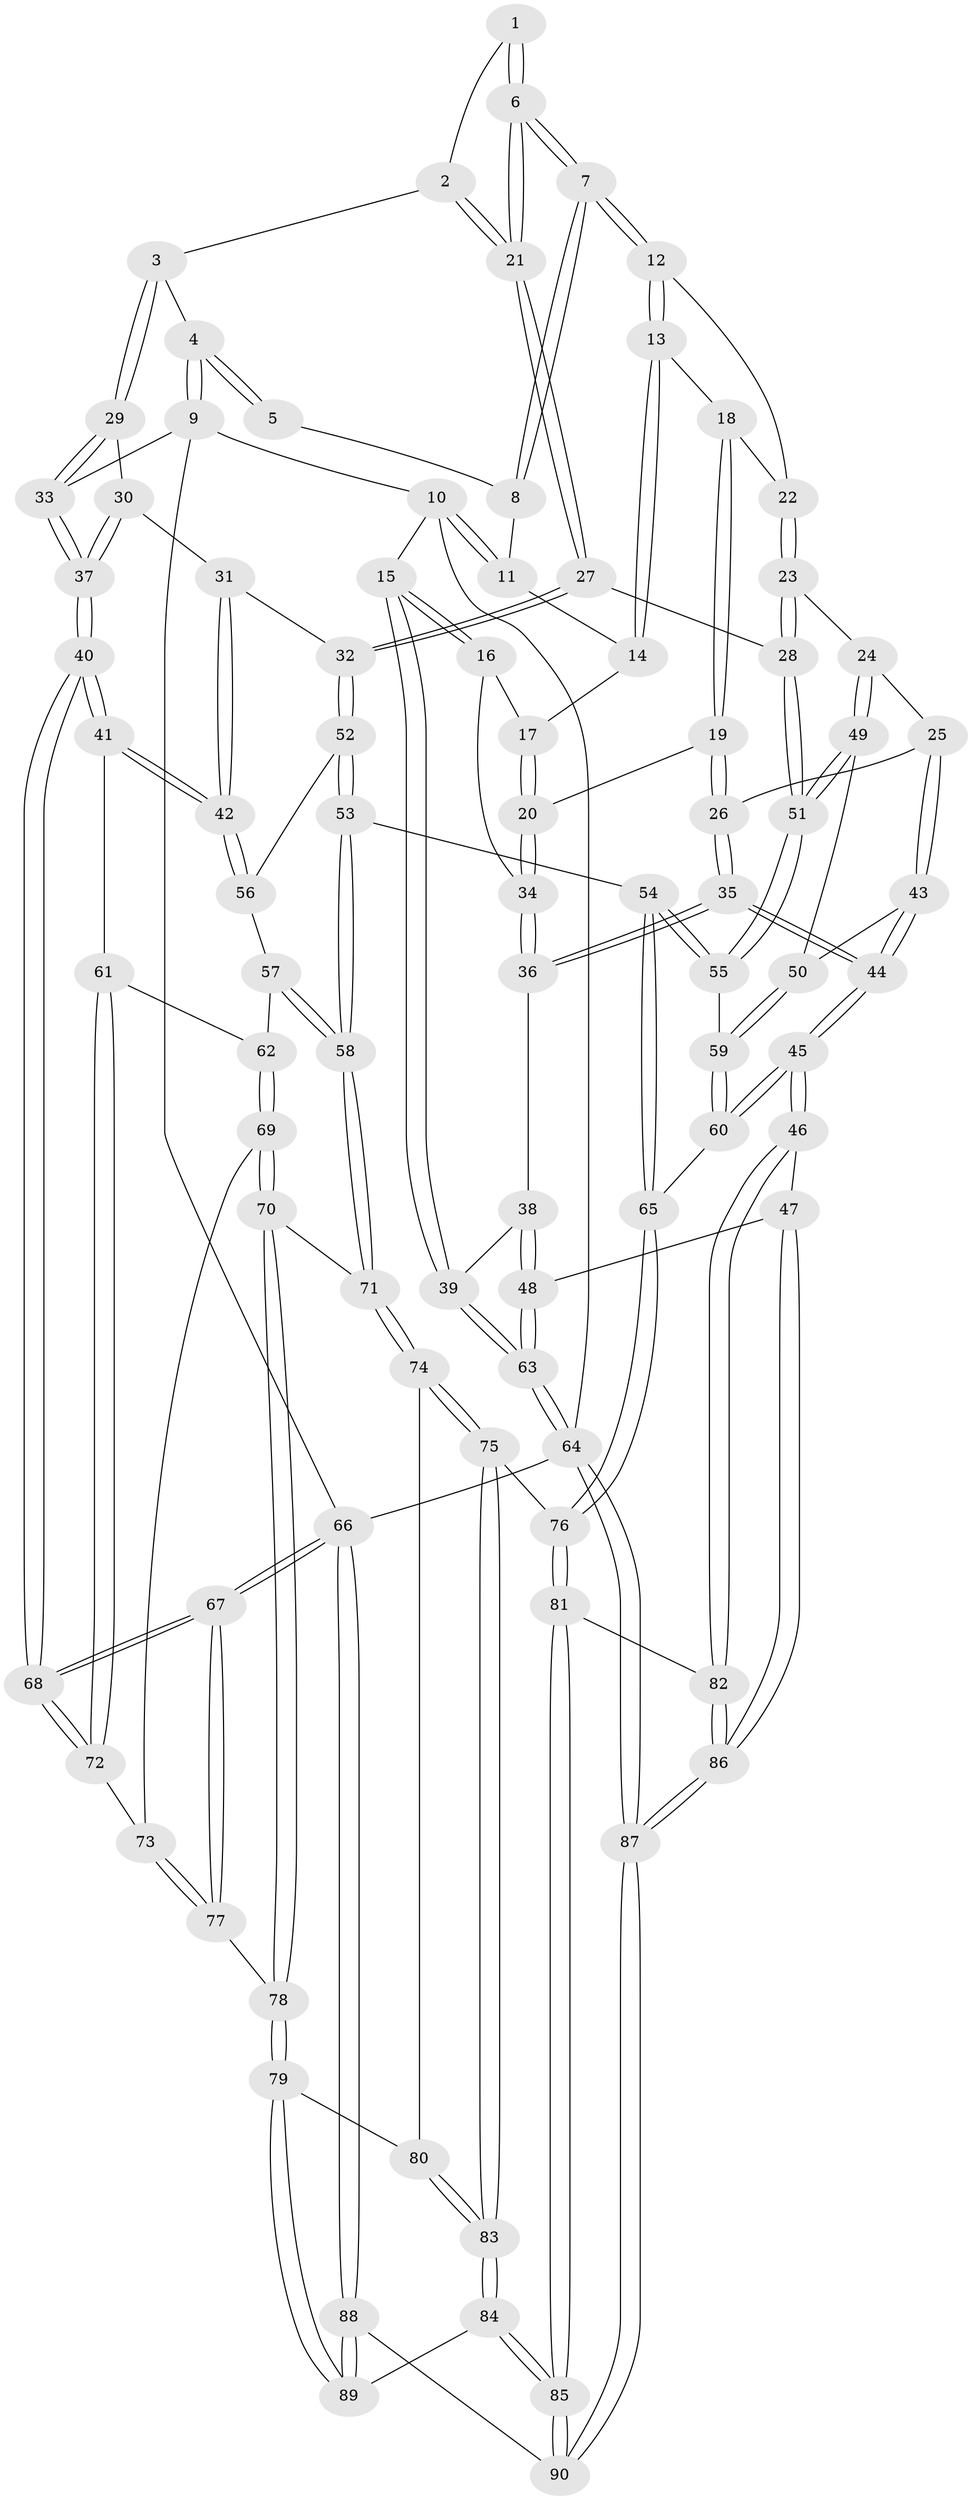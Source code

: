 // Generated by graph-tools (version 1.1) at 2025/16/03/09/25 04:16:54]
// undirected, 90 vertices, 222 edges
graph export_dot {
graph [start="1"]
  node [color=gray90,style=filled];
  1 [pos="+0.6468662682743401+0"];
  2 [pos="+0.7536837045901815+0.11995356582551449"];
  3 [pos="+0.8644165603480125+0.1275962637299849"];
  4 [pos="+1+0"];
  5 [pos="+0.631173794703672+0"];
  6 [pos="+0.6082285546977511+0.17597425566997463"];
  7 [pos="+0.5589007722658363+0.1598945248904303"];
  8 [pos="+0.5106776300796477+0"];
  9 [pos="+1+0"];
  10 [pos="+0+0"];
  11 [pos="+0.4033791124499943+0"];
  12 [pos="+0.515150964420615+0.16495311854287492"];
  13 [pos="+0.4685584699531398+0.11962124082832101"];
  14 [pos="+0.3792606349031991+0"];
  15 [pos="+0+0"];
  16 [pos="+0.10581642065833494+0.14417399143521006"];
  17 [pos="+0.3447656294509288+0.047229431922128313"];
  18 [pos="+0.39384204907639553+0.1872278462302865"];
  19 [pos="+0.33478415213590235+0.2125767000130132"];
  20 [pos="+0.3304058179870564+0.20854064471496328"];
  21 [pos="+0.6588397104420192+0.21676968948700837"];
  22 [pos="+0.5091587887227196+0.17241084090842518"];
  23 [pos="+0.4584004280604772+0.2768451167349527"];
  24 [pos="+0.42736986366272134+0.29083926077507505"];
  25 [pos="+0.3856535967371014+0.27520742775663753"];
  26 [pos="+0.34117437786590965+0.2226796304746091"];
  27 [pos="+0.6615288324562288+0.2475809517746006"];
  28 [pos="+0.5837606701374444+0.306424237742577"];
  29 [pos="+0.8958100321697339+0.19923317263547805"];
  30 [pos="+0.8771521811998798+0.25398420654894305"];
  31 [pos="+0.8698914458784182+0.2731378177204044"];
  32 [pos="+0.7158628304490912+0.3014995307669977"];
  33 [pos="+1+0.23284814280020275"];
  34 [pos="+0.16494426488601938+0.22908398135600544"];
  35 [pos="+0.22470054273770743+0.41151788118378396"];
  36 [pos="+0.16230951376190048+0.2538355737529231"];
  37 [pos="+1+0.3665283464591978"];
  38 [pos="+0.10231222515094131+0.30246485387100813"];
  39 [pos="+0+0.39243857596274656"];
  40 [pos="+1+0.4209791881504641"];
  41 [pos="+0.9515260480688239+0.42360867133811836"];
  42 [pos="+0.9267511501183217+0.40196092842509845"];
  43 [pos="+0.34020191165434366+0.34138073527387647"];
  44 [pos="+0.23307665158400406+0.4434629502669328"];
  45 [pos="+0.22469012025812551+0.5674414784706221"];
  46 [pos="+0.15666385418801568+0.6158555376558161"];
  47 [pos="+0.12457934801792978+0.6228057808421734"];
  48 [pos="+0.04989713848908487+0.6164797479433322"];
  49 [pos="+0.4395647857659468+0.3454119991430677"];
  50 [pos="+0.40605057007611706+0.42265820065953685"];
  51 [pos="+0.5539644375268779+0.42002478715372343"];
  52 [pos="+0.7192832228611431+0.33050950063869616"];
  53 [pos="+0.6120357273626498+0.496271475896979"];
  54 [pos="+0.5835362336534833+0.48793319560680554"];
  55 [pos="+0.5561743838375102+0.43105266629631533"];
  56 [pos="+0.7760906572978218+0.4069505087598726"];
  57 [pos="+0.7631864055246413+0.4508068368465995"];
  58 [pos="+0.6497610063516887+0.5273011445798315"];
  59 [pos="+0.40340035829539683+0.43327199252446663"];
  60 [pos="+0.31133628529728785+0.5634225992361032"];
  61 [pos="+0.9254880617145299+0.46211818409358624"];
  62 [pos="+0.8136023437250627+0.5047150243871263"];
  63 [pos="+0+0.6165119861613778"];
  64 [pos="+0+1"];
  65 [pos="+0.41733071294751944+0.595824941490025"];
  66 [pos="+1+1"];
  67 [pos="+1+0.8669520694694883"];
  68 [pos="+1+0.6470808359716783"];
  69 [pos="+0.7735100199653965+0.6044002683485213"];
  70 [pos="+0.7683503074136221+0.6061224497149363"];
  71 [pos="+0.6945891641901955+0.6138209694915275"];
  72 [pos="+0.8995415099799025+0.5969130303419072"];
  73 [pos="+0.8779628749419782+0.6181498767126734"];
  74 [pos="+0.6916239332845433+0.6207372909077384"];
  75 [pos="+0.6062669189785973+0.7003300233929496"];
  76 [pos="+0.4465330957321472+0.6381804446466887"];
  77 [pos="+0.9186586252951106+0.7574068989425343"];
  78 [pos="+0.8465820089448198+0.7873005369793035"];
  79 [pos="+0.8205206286195956+0.80557981470196"];
  80 [pos="+0.7485592810636397+0.7444817970137758"];
  81 [pos="+0.44568359870824314+0.8390832530024684"];
  82 [pos="+0.3451769653458318+0.8580841003936754"];
  83 [pos="+0.599189821955166+0.8281174390606415"];
  84 [pos="+0.5897542191840054+0.8659222641489869"];
  85 [pos="+0.5709232372343741+0.8930388584951192"];
  86 [pos="+0.1751683001382756+1"];
  87 [pos="+0.15694869948704904+1"];
  88 [pos="+0.860745701766758+1"];
  89 [pos="+0.8121180806818938+0.8248192720729218"];
  90 [pos="+0.617039356310613+1"];
  1 -- 2;
  1 -- 6;
  1 -- 6;
  2 -- 3;
  2 -- 21;
  2 -- 21;
  3 -- 4;
  3 -- 29;
  3 -- 29;
  4 -- 5;
  4 -- 5;
  4 -- 9;
  4 -- 9;
  5 -- 8;
  6 -- 7;
  6 -- 7;
  6 -- 21;
  6 -- 21;
  7 -- 8;
  7 -- 8;
  7 -- 12;
  7 -- 12;
  8 -- 11;
  9 -- 10;
  9 -- 33;
  9 -- 66;
  10 -- 11;
  10 -- 11;
  10 -- 15;
  10 -- 64;
  11 -- 14;
  12 -- 13;
  12 -- 13;
  12 -- 22;
  13 -- 14;
  13 -- 14;
  13 -- 18;
  14 -- 17;
  15 -- 16;
  15 -- 16;
  15 -- 39;
  15 -- 39;
  16 -- 17;
  16 -- 34;
  17 -- 20;
  17 -- 20;
  18 -- 19;
  18 -- 19;
  18 -- 22;
  19 -- 20;
  19 -- 26;
  19 -- 26;
  20 -- 34;
  20 -- 34;
  21 -- 27;
  21 -- 27;
  22 -- 23;
  22 -- 23;
  23 -- 24;
  23 -- 28;
  23 -- 28;
  24 -- 25;
  24 -- 49;
  24 -- 49;
  25 -- 26;
  25 -- 43;
  25 -- 43;
  26 -- 35;
  26 -- 35;
  27 -- 28;
  27 -- 32;
  27 -- 32;
  28 -- 51;
  28 -- 51;
  29 -- 30;
  29 -- 33;
  29 -- 33;
  30 -- 31;
  30 -- 37;
  30 -- 37;
  31 -- 32;
  31 -- 42;
  31 -- 42;
  32 -- 52;
  32 -- 52;
  33 -- 37;
  33 -- 37;
  34 -- 36;
  34 -- 36;
  35 -- 36;
  35 -- 36;
  35 -- 44;
  35 -- 44;
  36 -- 38;
  37 -- 40;
  37 -- 40;
  38 -- 39;
  38 -- 48;
  38 -- 48;
  39 -- 63;
  39 -- 63;
  40 -- 41;
  40 -- 41;
  40 -- 68;
  40 -- 68;
  41 -- 42;
  41 -- 42;
  41 -- 61;
  42 -- 56;
  42 -- 56;
  43 -- 44;
  43 -- 44;
  43 -- 50;
  44 -- 45;
  44 -- 45;
  45 -- 46;
  45 -- 46;
  45 -- 60;
  45 -- 60;
  46 -- 47;
  46 -- 82;
  46 -- 82;
  47 -- 48;
  47 -- 86;
  47 -- 86;
  48 -- 63;
  48 -- 63;
  49 -- 50;
  49 -- 51;
  49 -- 51;
  50 -- 59;
  50 -- 59;
  51 -- 55;
  51 -- 55;
  52 -- 53;
  52 -- 53;
  52 -- 56;
  53 -- 54;
  53 -- 58;
  53 -- 58;
  54 -- 55;
  54 -- 55;
  54 -- 65;
  54 -- 65;
  55 -- 59;
  56 -- 57;
  57 -- 58;
  57 -- 58;
  57 -- 62;
  58 -- 71;
  58 -- 71;
  59 -- 60;
  59 -- 60;
  60 -- 65;
  61 -- 62;
  61 -- 72;
  61 -- 72;
  62 -- 69;
  62 -- 69;
  63 -- 64;
  63 -- 64;
  64 -- 87;
  64 -- 87;
  64 -- 66;
  65 -- 76;
  65 -- 76;
  66 -- 67;
  66 -- 67;
  66 -- 88;
  66 -- 88;
  67 -- 68;
  67 -- 68;
  67 -- 77;
  67 -- 77;
  68 -- 72;
  68 -- 72;
  69 -- 70;
  69 -- 70;
  69 -- 73;
  70 -- 71;
  70 -- 78;
  70 -- 78;
  71 -- 74;
  71 -- 74;
  72 -- 73;
  73 -- 77;
  73 -- 77;
  74 -- 75;
  74 -- 75;
  74 -- 80;
  75 -- 76;
  75 -- 83;
  75 -- 83;
  76 -- 81;
  76 -- 81;
  77 -- 78;
  78 -- 79;
  78 -- 79;
  79 -- 80;
  79 -- 89;
  79 -- 89;
  80 -- 83;
  80 -- 83;
  81 -- 82;
  81 -- 85;
  81 -- 85;
  82 -- 86;
  82 -- 86;
  83 -- 84;
  83 -- 84;
  84 -- 85;
  84 -- 85;
  84 -- 89;
  85 -- 90;
  85 -- 90;
  86 -- 87;
  86 -- 87;
  87 -- 90;
  87 -- 90;
  88 -- 89;
  88 -- 89;
  88 -- 90;
}
